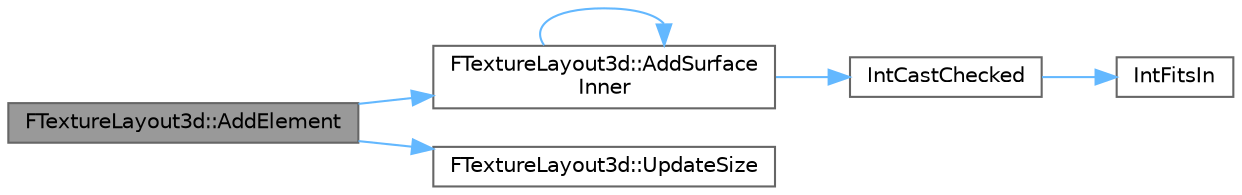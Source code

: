 digraph "FTextureLayout3d::AddElement"
{
 // INTERACTIVE_SVG=YES
 // LATEX_PDF_SIZE
  bgcolor="transparent";
  edge [fontname=Helvetica,fontsize=10,labelfontname=Helvetica,labelfontsize=10];
  node [fontname=Helvetica,fontsize=10,shape=box,height=0.2,width=0.4];
  rankdir="LR";
  Node1 [id="Node000001",label="FTextureLayout3d::AddElement",height=0.2,width=0.4,color="gray40", fillcolor="grey60", style="filled", fontcolor="black",tooltip="Finds a free area in the texture large enough to contain a surface with the given size."];
  Node1 -> Node2 [id="edge1_Node000001_Node000002",color="steelblue1",style="solid",tooltip=" "];
  Node2 [id="Node000002",label="FTextureLayout3d::AddSurface\lInner",height=0.2,width=0.4,color="grey40", fillcolor="white", style="filled",URL="$dc/de8/classFTextureLayout3d.html#a42d351e3c81839d7b0c2744ac9245abe",tooltip="Recursively traverses the tree depth first and searches for a large enough leaf node to contain the r..."];
  Node2 -> Node2 [id="edge2_Node000002_Node000002",color="steelblue1",style="solid",tooltip=" "];
  Node2 -> Node3 [id="edge3_Node000002_Node000003",color="steelblue1",style="solid",tooltip=" "];
  Node3 [id="Node000003",label="IntCastChecked",height=0.2,width=0.4,color="grey40", fillcolor="white", style="filled",URL="$d4/d24/UnrealTemplate_8h.html#a886a4da9a454571f96b5c89d4f26bc31",tooltip="Cast and check that value fits in OutType."];
  Node3 -> Node4 [id="edge4_Node000003_Node000004",color="steelblue1",style="solid",tooltip=" "];
  Node4 [id="Node000004",label="IntFitsIn",height=0.2,width=0.4,color="grey40", fillcolor="white", style="filled",URL="$d4/d24/UnrealTemplate_8h.html#a9a4800af259748724f3bddeaa0ebdad0",tooltip="Test if value can make a lossless static_cast roundtrip via OutType without a sign change."];
  Node1 -> Node5 [id="edge5_Node000001_Node000005",color="steelblue1",style="solid",tooltip=" "];
  Node5 [id="Node000005",label="FTextureLayout3d::UpdateSize",height=0.2,width=0.4,color="grey40", fillcolor="white", style="filled",URL="$dc/de8/classFTextureLayout3d.html#adef2f6ff0f37344e45b12661f6852ac4",tooltip=" "];
}
